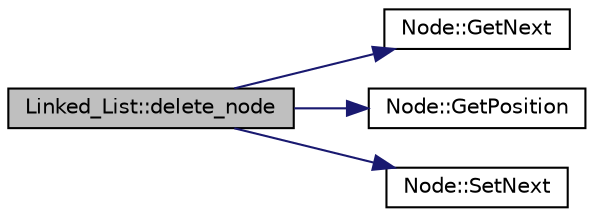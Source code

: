 digraph "Linked_List::delete_node"
{
 // LATEX_PDF_SIZE
  edge [fontname="Helvetica",fontsize="10",labelfontname="Helvetica",labelfontsize="10"];
  node [fontname="Helvetica",fontsize="10",shape=record];
  rankdir="LR";
  Node1 [label="Linked_List::delete_node",height=0.2,width=0.4,color="black", fillcolor="grey75", style="filled", fontcolor="black",tooltip="Se encarga de eliminar un nodo de la lista en base al nombre de la variable que almacena."];
  Node1 -> Node2 [color="midnightblue",fontsize="10",style="solid",fontname="Helvetica"];
  Node2 [label="Node::GetNext",height=0.2,width=0.4,color="black", fillcolor="white", style="filled",URL="$classNode.html#a6f8729374beb27838792dc6ef81124e8",tooltip="Getter para el siguiente nodo."];
  Node1 -> Node3 [color="midnightblue",fontsize="10",style="solid",fontname="Helvetica"];
  Node3 [label="Node::GetPosition",height=0.2,width=0.4,color="black", fillcolor="white", style="filled",URL="$classNode.html#a2d31498b483a46807a1d05ec17e5a778",tooltip="Getter de la posision del noto."];
  Node1 -> Node4 [color="midnightblue",fontsize="10",style="solid",fontname="Helvetica"];
  Node4 [label="Node::SetNext",height=0.2,width=0.4,color="black", fillcolor="white", style="filled",URL="$classNode.html#ad42b093c5defbc14372468f669e2c102",tooltip="Setter para el siguiente nodo."];
}
